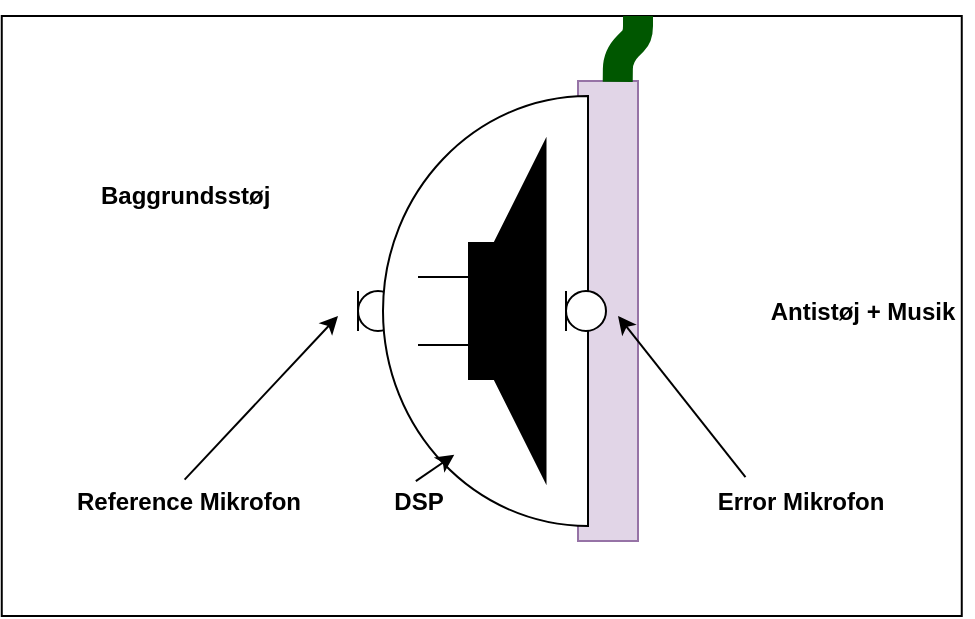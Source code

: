 <mxfile version="17.4.1" type="device" pages="4"><diagram id="e5T_wfnX_qhFutmn7-Yl" name="Page-1"><mxGraphModel dx="460" dy="752" grid="1" gridSize="10" guides="1" tooltips="1" connect="1" arrows="1" fold="1" page="1" pageScale="1" pageWidth="827" pageHeight="1169" math="0" shadow="0"><root><mxCell id="0"/><mxCell id="1" parent="0"/><mxCell id="btMZ1_8UBTXfG6o0wPNr-33" value="" style="rounded=0;whiteSpace=wrap;html=1;sketch=0;" vertex="1" parent="1"><mxGeometry x="131.88" y="590" width="480" height="300" as="geometry"/></mxCell><mxCell id="btMZ1_8UBTXfG6o0wPNr-5" value="" style="verticalLabelPosition=bottom;shadow=0;dashed=0;align=center;html=1;verticalAlign=top;shape=mxgraph.electrical.radio.microphone_1;" vertex="1" parent="1"><mxGeometry x="310" y="727.5" width="20" height="20" as="geometry"/></mxCell><mxCell id="btMZ1_8UBTXfG6o0wPNr-6" value="" style="verticalLabelPosition=bottom;verticalAlign=top;html=1;shape=mxgraph.basic.rect;fillColor2=none;strokeWidth=1;size=20;indent=5;fillColor=#e1d5e7;strokeColor=#9673a6;" vertex="1" parent="1"><mxGeometry x="420" y="622.5" width="30" height="230" as="geometry"/></mxCell><mxCell id="btMZ1_8UBTXfG6o0wPNr-7" value="" style="verticalLabelPosition=bottom;verticalAlign=top;html=1;shape=mxgraph.basic.half_circle;rotation=90;" vertex="1" parent="1"><mxGeometry x="266.25" y="686.25" width="215" height="102.5" as="geometry"/></mxCell><mxCell id="btMZ1_8UBTXfG6o0wPNr-8" value="" style="verticalLabelPosition=bottom;shadow=0;dashed=0;align=center;html=1;verticalAlign=top;shape=mxgraph.electrical.radio.microphone_1;" vertex="1" parent="1"><mxGeometry x="414" y="727.5" width="20" height="20" as="geometry"/></mxCell><mxCell id="btMZ1_8UBTXfG6o0wPNr-15" value="Reference Mikrofon" style="text;html=1;align=center;verticalAlign=middle;resizable=0;points=[];autosize=1;strokeColor=none;fillColor=none;fontStyle=1" vertex="1" parent="1"><mxGeometry x="160" y="822.5" width="130" height="20" as="geometry"/></mxCell><mxCell id="btMZ1_8UBTXfG6o0wPNr-16" value="Error Mikrofon" style="text;html=1;align=center;verticalAlign=middle;resizable=0;points=[];autosize=1;strokeColor=none;fillColor=none;fontStyle=1" vertex="1" parent="1"><mxGeometry x="481.25" y="822.5" width="100" height="20" as="geometry"/></mxCell><mxCell id="btMZ1_8UBTXfG6o0wPNr-17" value="" style="pointerEvents=1;verticalLabelPosition=bottom;shadow=0;dashed=0;align=center;html=1;verticalAlign=top;shape=mxgraph.electrical.electro-mechanical.loudspeaker;fillColor=#000000;" vertex="1" parent="1"><mxGeometry x="340" y="652.5" width="63.75" height="170" as="geometry"/></mxCell><mxCell id="btMZ1_8UBTXfG6o0wPNr-19" value="" style="shape=image;html=1;verticalAlign=top;verticalLabelPosition=bottom;labelBackgroundColor=#ffffff;imageAspect=0;aspect=fixed;image=https://cdn1.iconfinder.com/data/icons/ui-essential-17/32/UI_Essential_Outline_1_essential-app-ui-sound-speaker-128.png;fillColor=#000000;clipPath=inset(10.94% 0.78% 10.95% 43.75%);" vertex="1" parent="1"><mxGeometry x="460" y="704.25" width="47.22" height="66.5" as="geometry"/></mxCell><mxCell id="btMZ1_8UBTXfG6o0wPNr-22" value="" style="endArrow=classic;html=1;rounded=0;strokeColor=#000000;exitX=0.487;exitY=-0.033;exitDx=0;exitDy=0;exitPerimeter=0;" edge="1" parent="1" source="btMZ1_8UBTXfG6o0wPNr-15"><mxGeometry width="50" height="50" relative="1" as="geometry"><mxPoint x="200" y="700" as="sourcePoint"/><mxPoint x="300" y="740" as="targetPoint"/></mxGeometry></mxCell><mxCell id="btMZ1_8UBTXfG6o0wPNr-23" value="" style="endArrow=classic;html=1;rounded=0;strokeColor=#000000;exitX=0.225;exitY=-0.096;exitDx=0;exitDy=0;exitPerimeter=0;" edge="1" parent="1" source="btMZ1_8UBTXfG6o0wPNr-16"><mxGeometry width="50" height="50" relative="1" as="geometry"><mxPoint x="520" y="780" as="sourcePoint"/><mxPoint x="440" y="740" as="targetPoint"/></mxGeometry></mxCell><mxCell id="btMZ1_8UBTXfG6o0wPNr-24" value="" style="shape=image;html=1;verticalAlign=top;verticalLabelPosition=bottom;labelBackgroundColor=#ffffff;imageAspect=0;aspect=fixed;image=https://cdn0.iconfinder.com/data/icons/phosphor-thin-vol-5/256/wave-sine-thin-128.png;fillColor=#000000;" vertex="1" parent="1"><mxGeometry x="174.25" y="678.75" width="92" height="92" as="geometry"/></mxCell><mxCell id="btMZ1_8UBTXfG6o0wPNr-25" value="Baggrundsstøj&amp;nbsp;" style="text;html=1;align=center;verticalAlign=middle;resizable=0;points=[];autosize=1;strokeColor=none;fillColor=none;fontStyle=1" vertex="1" parent="1"><mxGeometry x="175" y="670" width="100" height="20" as="geometry"/></mxCell><mxCell id="btMZ1_8UBTXfG6o0wPNr-28" value="" style="shape=image;html=1;verticalAlign=top;verticalLabelPosition=bottom;labelBackgroundColor=#ffffff;imageAspect=0;aspect=fixed;image=https://cdn1.iconfinder.com/data/icons/computer-hardware-glyphs-vol-2/52/processor__computer__microchip__cpu__chip__device__frequency-128.png;sketch=0;fontColor=#FF0000;fillColor=#000000;" vertex="1" parent="1"><mxGeometry x="358.13" y="788.75" width="27.5" height="27.5" as="geometry"/></mxCell><mxCell id="btMZ1_8UBTXfG6o0wPNr-29" value="&lt;font color=&quot;#000000&quot;&gt;DSP&lt;/font&gt;" style="text;html=1;align=center;verticalAlign=middle;resizable=0;points=[];autosize=1;strokeColor=none;fillColor=none;fontColor=#FF0000;fontStyle=1" vertex="1" parent="1"><mxGeometry x="320" y="822.5" width="40" height="20" as="geometry"/></mxCell><mxCell id="btMZ1_8UBTXfG6o0wPNr-30" value="" style="endArrow=classic;html=1;rounded=0;fontColor=#000000;strokeColor=#000000;exitX=0.473;exitY=0.004;exitDx=0;exitDy=0;exitPerimeter=0;entryX=0;entryY=0.75;entryDx=0;entryDy=0;" edge="1" parent="1" source="btMZ1_8UBTXfG6o0wPNr-29" target="btMZ1_8UBTXfG6o0wPNr-28"><mxGeometry width="50" height="50" relative="1" as="geometry"><mxPoint x="300" y="820" as="sourcePoint"/><mxPoint x="350" y="770" as="targetPoint"/></mxGeometry></mxCell><mxCell id="btMZ1_8UBTXfG6o0wPNr-32" value="&lt;b&gt;Antistøj + Musik&lt;/b&gt;" style="text;html=1;align=center;verticalAlign=middle;resizable=0;points=[];autosize=1;strokeColor=none;fillColor=none;fontColor=#000000;" vertex="1" parent="1"><mxGeometry x="507.22" y="727.5" width="110" height="20" as="geometry"/></mxCell><mxCell id="btMZ1_8UBTXfG6o0wPNr-36" value="" style="endArrow=none;html=1;rounded=1;fontColor=#000000;strokeColor=#005700;exitX=0.662;exitY=0.002;exitDx=0;exitDy=0;exitPerimeter=0;fillColor=#008a00;strokeWidth=15;" edge="1" parent="1" source="btMZ1_8UBTXfG6o0wPNr-6"><mxGeometry width="50" height="50" relative="1" as="geometry"><mxPoint x="420" y="630" as="sourcePoint"/><mxPoint x="450" y="590" as="targetPoint"/><Array as="points"><mxPoint x="440" y="610"/><mxPoint x="450" y="600"/></Array></mxGeometry></mxCell></root></mxGraphModel></diagram><diagram id="QVsh9bxfZIrh-sJJ9MUx" name="Page-2"><mxGraphModel dx="677" dy="336" grid="1" gridSize="10" guides="1" tooltips="1" connect="1" arrows="1" fold="1" page="1" pageScale="1" pageWidth="827" pageHeight="1169" math="0" shadow="0"><root><mxCell id="0"/><mxCell id="1" parent="0"/><mxCell id="Kwe_a3qrz_uJCOM7XFhe-3" value="Funktionelt Krav" style="swimlane;sketch=0;fontColor=#000000;fillColor=#FFFFFF;startSize=30;" vertex="1" parent="1"><mxGeometry x="440" y="290" width="294" height="180" as="geometry"/></mxCell><mxCell id="Kwe_a3qrz_uJCOM7XFhe-4" value="&lt;b&gt;ANC&lt;/b&gt;" style="whiteSpace=wrap;html=1;aspect=fixed;sketch=0;fontColor=#000000;fillColor=#FFFFFF;" vertex="1" parent="Kwe_a3qrz_uJCOM7XFhe-3"><mxGeometry x="94.5" y="40" width="105" height="105" as="geometry"/></mxCell><mxCell id="Kwe_a3qrz_uJCOM7XFhe-5" style="edgeStyle=none;rounded=1;orthogonalLoop=1;jettySize=auto;html=1;entryX=0.5;entryY=1;entryDx=0;entryDy=0;fontColor=#000000;strokeColor=default;strokeWidth=15;" edge="1" parent="Kwe_a3qrz_uJCOM7XFhe-3" source="Kwe_a3qrz_uJCOM7XFhe-4" target="Kwe_a3qrz_uJCOM7XFhe-4"><mxGeometry relative="1" as="geometry"/></mxCell><mxCell id="Kwe_a3qrz_uJCOM7XFhe-8" value="" style="endArrow=classic;html=1;rounded=1;fontColor=#000000;startSize=1;endSize=1;strokeColor=default;strokeWidth=3;entryX=0;entryY=0.5;entryDx=0;entryDy=0;" edge="1" parent="Kwe_a3qrz_uJCOM7XFhe-3" target="Kwe_a3qrz_uJCOM7XFhe-4"><mxGeometry width="50" height="50" relative="1" as="geometry"><mxPoint x="24.5" y="92.5" as="sourcePoint"/><mxPoint x="84.5" y="85.5" as="targetPoint"/><Array as="points"/></mxGeometry></mxCell><mxCell id="Kwe_a3qrz_uJCOM7XFhe-11" value="Input: Støj" style="edgeLabel;html=1;align=center;verticalAlign=middle;resizable=0;points=[];fontColor=#000000;" vertex="1" connectable="0" parent="Kwe_a3qrz_uJCOM7XFhe-8"><mxGeometry x="-0.166" relative="1" as="geometry"><mxPoint x="1" y="-15" as="offset"/></mxGeometry></mxCell><mxCell id="Kwe_a3qrz_uJCOM7XFhe-12" value="" style="endArrow=classic;html=1;rounded=1;fontColor=#000000;startSize=1;endSize=1;strokeColor=default;strokeWidth=3;entryX=0;entryY=0.5;entryDx=0;entryDy=0;" edge="1" parent="Kwe_a3qrz_uJCOM7XFhe-3"><mxGeometry width="50" height="50" relative="1" as="geometry"><mxPoint x="199.5" y="92.26" as="sourcePoint"/><mxPoint x="269.5" y="92.26" as="targetPoint"/><Array as="points"/></mxGeometry></mxCell><mxCell id="Kwe_a3qrz_uJCOM7XFhe-13" value="Output: Antistøj" style="edgeLabel;html=1;align=center;verticalAlign=middle;resizable=0;points=[];fontColor=#000000;" vertex="1" connectable="0" parent="Kwe_a3qrz_uJCOM7XFhe-12"><mxGeometry x="-0.166" relative="1" as="geometry"><mxPoint x="16" y="-15" as="offset"/></mxGeometry></mxCell><mxCell id="Kwe_a3qrz_uJCOM7XFhe-15" value="On/Off" style="labelPosition=center;verticalLabelPosition=middle;align=center;html=1;shape=mxgraph.basic.button;dx=10;sketch=0;fontColor=#000000;fillColor=#FFFFFF;" vertex="1" parent="Kwe_a3qrz_uJCOM7XFhe-3"><mxGeometry x="111.5" y="127.5" width="71" height="40" as="geometry"/></mxCell></root></mxGraphModel></diagram><diagram name="Page-1" id="T-Q3MEX9zPqniqXGt6sV"><mxGraphModel dx="460" dy="752" grid="1" gridSize="10" guides="1" tooltips="1" connect="1" arrows="1" fold="1" page="1" pageScale="1" pageWidth="827" pageHeight="1169" math="0" shadow="0"><root><mxCell id="0"/><mxCell id="1" parent="0"/><mxCell id="btMZ1_8UBTXfG6o0wPNr-33" value="" style="rounded=0;whiteSpace=wrap;html=1;sketch=0;" vertex="1" parent="1"><mxGeometry x="131.88" y="590" width="480" height="300" as="geometry"/></mxCell><mxCell id="btMZ1_8UBTXfG6o0wPNr-5" value="" style="verticalLabelPosition=bottom;shadow=0;dashed=0;align=center;html=1;verticalAlign=top;shape=mxgraph.electrical.radio.microphone_1;" vertex="1" parent="1"><mxGeometry x="310" y="727.5" width="20" height="20" as="geometry"/></mxCell><mxCell id="btMZ1_8UBTXfG6o0wPNr-6" value="" style="verticalLabelPosition=bottom;verticalAlign=top;html=1;shape=mxgraph.basic.rect;fillColor2=none;strokeWidth=1;size=20;indent=5;fillColor=#e1d5e7;strokeColor=#9673a6;" vertex="1" parent="1"><mxGeometry x="420" y="622.5" width="30" height="230" as="geometry"/></mxCell><mxCell id="btMZ1_8UBTXfG6o0wPNr-7" value="" style="verticalLabelPosition=bottom;verticalAlign=top;html=1;shape=mxgraph.basic.half_circle;rotation=90;" vertex="1" parent="1"><mxGeometry x="266.25" y="686.25" width="215" height="102.5" as="geometry"/></mxCell><mxCell id="btMZ1_8UBTXfG6o0wPNr-8" value="" style="verticalLabelPosition=bottom;shadow=0;dashed=0;align=center;html=1;verticalAlign=top;shape=mxgraph.electrical.radio.microphone_1;" vertex="1" parent="1"><mxGeometry x="414" y="727.5" width="20" height="20" as="geometry"/></mxCell><mxCell id="btMZ1_8UBTXfG6o0wPNr-15" value="Reference Mikrofon" style="text;html=1;align=center;verticalAlign=middle;resizable=0;points=[];autosize=1;strokeColor=none;fillColor=none;fontStyle=1" vertex="1" parent="1"><mxGeometry x="160" y="822.5" width="130" height="20" as="geometry"/></mxCell><mxCell id="btMZ1_8UBTXfG6o0wPNr-16" value="Error Mikrofon" style="text;html=1;align=center;verticalAlign=middle;resizable=0;points=[];autosize=1;strokeColor=none;fillColor=none;fontStyle=1" vertex="1" parent="1"><mxGeometry x="481.25" y="822.5" width="100" height="20" as="geometry"/></mxCell><mxCell id="btMZ1_8UBTXfG6o0wPNr-17" value="" style="pointerEvents=1;verticalLabelPosition=bottom;shadow=0;dashed=0;align=center;html=1;verticalAlign=top;shape=mxgraph.electrical.electro-mechanical.loudspeaker;fillColor=#000000;" vertex="1" parent="1"><mxGeometry x="340" y="652.5" width="63.75" height="170" as="geometry"/></mxCell><mxCell id="btMZ1_8UBTXfG6o0wPNr-19" value="" style="shape=image;html=1;verticalAlign=top;verticalLabelPosition=bottom;labelBackgroundColor=#ffffff;imageAspect=0;aspect=fixed;image=https://cdn1.iconfinder.com/data/icons/ui-essential-17/32/UI_Essential_Outline_1_essential-app-ui-sound-speaker-128.png;fillColor=#000000;clipPath=inset(10.94% 0.78% 10.95% 43.75%);" vertex="1" parent="1"><mxGeometry x="460" y="704.25" width="47.22" height="66.5" as="geometry"/></mxCell><mxCell id="btMZ1_8UBTXfG6o0wPNr-22" value="" style="endArrow=classic;html=1;rounded=0;strokeColor=#000000;exitX=0.487;exitY=-0.033;exitDx=0;exitDy=0;exitPerimeter=0;" edge="1" parent="1" source="btMZ1_8UBTXfG6o0wPNr-15"><mxGeometry width="50" height="50" relative="1" as="geometry"><mxPoint x="200" y="700" as="sourcePoint"/><mxPoint x="300" y="740" as="targetPoint"/></mxGeometry></mxCell><mxCell id="btMZ1_8UBTXfG6o0wPNr-23" value="" style="endArrow=classic;html=1;rounded=0;strokeColor=#000000;exitX=0.225;exitY=-0.096;exitDx=0;exitDy=0;exitPerimeter=0;" edge="1" parent="1" source="btMZ1_8UBTXfG6o0wPNr-16"><mxGeometry width="50" height="50" relative="1" as="geometry"><mxPoint x="520" y="780" as="sourcePoint"/><mxPoint x="440" y="740" as="targetPoint"/></mxGeometry></mxCell><mxCell id="btMZ1_8UBTXfG6o0wPNr-24" value="" style="shape=image;html=1;verticalAlign=top;verticalLabelPosition=bottom;labelBackgroundColor=#ffffff;imageAspect=0;aspect=fixed;image=https://cdn0.iconfinder.com/data/icons/phosphor-thin-vol-5/256/wave-sine-thin-128.png;fillColor=#000000;" vertex="1" parent="1"><mxGeometry x="174.25" y="678.75" width="92" height="92" as="geometry"/></mxCell><mxCell id="btMZ1_8UBTXfG6o0wPNr-25" value="Baggrundsstøj&amp;nbsp;" style="text;html=1;align=center;verticalAlign=middle;resizable=0;points=[];autosize=1;strokeColor=none;fillColor=none;fontStyle=1" vertex="1" parent="1"><mxGeometry x="175" y="670" width="100" height="20" as="geometry"/></mxCell><mxCell id="btMZ1_8UBTXfG6o0wPNr-28" value="" style="shape=image;html=1;verticalAlign=top;verticalLabelPosition=bottom;labelBackgroundColor=#ffffff;imageAspect=0;aspect=fixed;image=https://cdn1.iconfinder.com/data/icons/computer-hardware-glyphs-vol-2/52/processor__computer__microchip__cpu__chip__device__frequency-128.png;sketch=0;fontColor=#FF0000;fillColor=#000000;" vertex="1" parent="1"><mxGeometry x="358.13" y="788.75" width="27.5" height="27.5" as="geometry"/></mxCell><mxCell id="btMZ1_8UBTXfG6o0wPNr-29" value="&lt;font color=&quot;#000000&quot;&gt;DSP&lt;/font&gt;" style="text;html=1;align=center;verticalAlign=middle;resizable=0;points=[];autosize=1;strokeColor=none;fillColor=none;fontColor=#FF0000;fontStyle=1" vertex="1" parent="1"><mxGeometry x="320" y="822.5" width="40" height="20" as="geometry"/></mxCell><mxCell id="btMZ1_8UBTXfG6o0wPNr-30" value="" style="endArrow=classic;html=1;rounded=0;fontColor=#000000;strokeColor=#000000;exitX=0.473;exitY=0.004;exitDx=0;exitDy=0;exitPerimeter=0;entryX=0;entryY=0.75;entryDx=0;entryDy=0;" edge="1" parent="1" source="btMZ1_8UBTXfG6o0wPNr-29" target="btMZ1_8UBTXfG6o0wPNr-28"><mxGeometry width="50" height="50" relative="1" as="geometry"><mxPoint x="300" y="820" as="sourcePoint"/><mxPoint x="350" y="770" as="targetPoint"/></mxGeometry></mxCell><mxCell id="btMZ1_8UBTXfG6o0wPNr-32" value="&lt;b&gt;Antistøj + Musik&lt;/b&gt;" style="text;html=1;align=center;verticalAlign=middle;resizable=0;points=[];autosize=1;strokeColor=none;fillColor=none;fontColor=#000000;" vertex="1" parent="1"><mxGeometry x="507.22" y="727.5" width="110" height="20" as="geometry"/></mxCell><mxCell id="btMZ1_8UBTXfG6o0wPNr-36" value="" style="endArrow=none;html=1;rounded=1;fontColor=#000000;strokeColor=#005700;exitX=0.662;exitY=0.002;exitDx=0;exitDy=0;exitPerimeter=0;fillColor=#008a00;strokeWidth=15;" edge="1" parent="1" source="btMZ1_8UBTXfG6o0wPNr-6"><mxGeometry width="50" height="50" relative="1" as="geometry"><mxPoint x="420" y="630" as="sourcePoint"/><mxPoint x="450" y="590" as="targetPoint"/><Array as="points"><mxPoint x="440" y="610"/><mxPoint x="450" y="600"/></Array></mxGeometry></mxCell></root></mxGraphModel></diagram><diagram name="Page-2" id="rxzPUjN8s-IpvcCP6UfH"><mxGraphModel dx="1422" dy="705" grid="1" gridSize="10" guides="1" tooltips="1" connect="1" arrows="1" fold="1" page="1" pageScale="1" pageWidth="827" pageHeight="1169" math="0" shadow="0"><root><mxCell id="0"/><mxCell id="1" parent="0"/><mxCell id="Kwe_a3qrz_uJCOM7XFhe-3" value="Funktionelt Krav" style="swimlane;sketch=0;fontColor=#000000;fillColor=#FFFFFF;startSize=30;" parent="1" vertex="1"><mxGeometry x="440" y="290" width="294" height="180" as="geometry"/></mxCell><mxCell id="Kwe_a3qrz_uJCOM7XFhe-4" value="&lt;b&gt;ANC&lt;/b&gt;" style="whiteSpace=wrap;html=1;aspect=fixed;sketch=0;fontColor=#000000;fillColor=#FFFFFF;" parent="Kwe_a3qrz_uJCOM7XFhe-3" vertex="1"><mxGeometry x="94.5" y="40" width="105" height="105" as="geometry"/></mxCell><mxCell id="Kwe_a3qrz_uJCOM7XFhe-5" style="edgeStyle=none;rounded=1;orthogonalLoop=1;jettySize=auto;html=1;entryX=0.5;entryY=1;entryDx=0;entryDy=0;fontColor=#000000;strokeColor=default;strokeWidth=15;" parent="Kwe_a3qrz_uJCOM7XFhe-3" source="Kwe_a3qrz_uJCOM7XFhe-4" target="Kwe_a3qrz_uJCOM7XFhe-4" edge="1"><mxGeometry relative="1" as="geometry"/></mxCell><mxCell id="Kwe_a3qrz_uJCOM7XFhe-8" value="" style="endArrow=classic;html=1;rounded=1;fontColor=#000000;startSize=1;endSize=1;strokeColor=default;strokeWidth=3;entryX=0;entryY=0.5;entryDx=0;entryDy=0;" parent="Kwe_a3qrz_uJCOM7XFhe-3" target="Kwe_a3qrz_uJCOM7XFhe-4" edge="1"><mxGeometry width="50" height="50" relative="1" as="geometry"><mxPoint x="24.5" y="92.5" as="sourcePoint"/><mxPoint x="84.5" y="85.5" as="targetPoint"/><Array as="points"/></mxGeometry></mxCell><mxCell id="Kwe_a3qrz_uJCOM7XFhe-11" value="Input: Støj" style="edgeLabel;html=1;align=center;verticalAlign=middle;resizable=0;points=[];fontColor=#000000;" parent="Kwe_a3qrz_uJCOM7XFhe-8" vertex="1" connectable="0"><mxGeometry x="-0.166" relative="1" as="geometry"><mxPoint x="1" y="-15" as="offset"/></mxGeometry></mxCell><mxCell id="Kwe_a3qrz_uJCOM7XFhe-12" value="" style="endArrow=classic;html=1;rounded=1;fontColor=#000000;startSize=1;endSize=1;strokeColor=default;strokeWidth=3;entryX=0;entryY=0.5;entryDx=0;entryDy=0;" parent="Kwe_a3qrz_uJCOM7XFhe-3" edge="1"><mxGeometry width="50" height="50" relative="1" as="geometry"><mxPoint x="199.5" y="92.26" as="sourcePoint"/><mxPoint x="269.5" y="92.26" as="targetPoint"/><Array as="points"/></mxGeometry></mxCell><mxCell id="Kwe_a3qrz_uJCOM7XFhe-13" value="Output: Antistøj" style="edgeLabel;html=1;align=center;verticalAlign=middle;resizable=0;points=[];fontColor=#000000;" parent="Kwe_a3qrz_uJCOM7XFhe-12" vertex="1" connectable="0"><mxGeometry x="-0.166" relative="1" as="geometry"><mxPoint x="16" y="-15" as="offset"/></mxGeometry></mxCell><mxCell id="Kwe_a3qrz_uJCOM7XFhe-15" value="On/Off" style="labelPosition=center;verticalLabelPosition=middle;align=center;html=1;shape=mxgraph.basic.button;dx=10;sketch=0;fontColor=#000000;fillColor=#FFFFFF;" parent="Kwe_a3qrz_uJCOM7XFhe-3" vertex="1"><mxGeometry x="111.5" y="127.5" width="71" height="40" as="geometry"/></mxCell></root></mxGraphModel></diagram></mxfile>